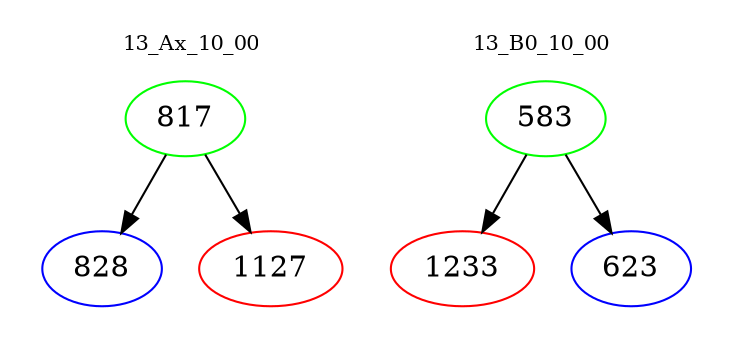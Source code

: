 digraph{
subgraph cluster_0 {
color = white
label = "13_Ax_10_00";
fontsize=10;
T0_817 [label="817", color="green"]
T0_817 -> T0_828 [color="black"]
T0_828 [label="828", color="blue"]
T0_817 -> T0_1127 [color="black"]
T0_1127 [label="1127", color="red"]
}
subgraph cluster_1 {
color = white
label = "13_B0_10_00";
fontsize=10;
T1_583 [label="583", color="green"]
T1_583 -> T1_1233 [color="black"]
T1_1233 [label="1233", color="red"]
T1_583 -> T1_623 [color="black"]
T1_623 [label="623", color="blue"]
}
}
